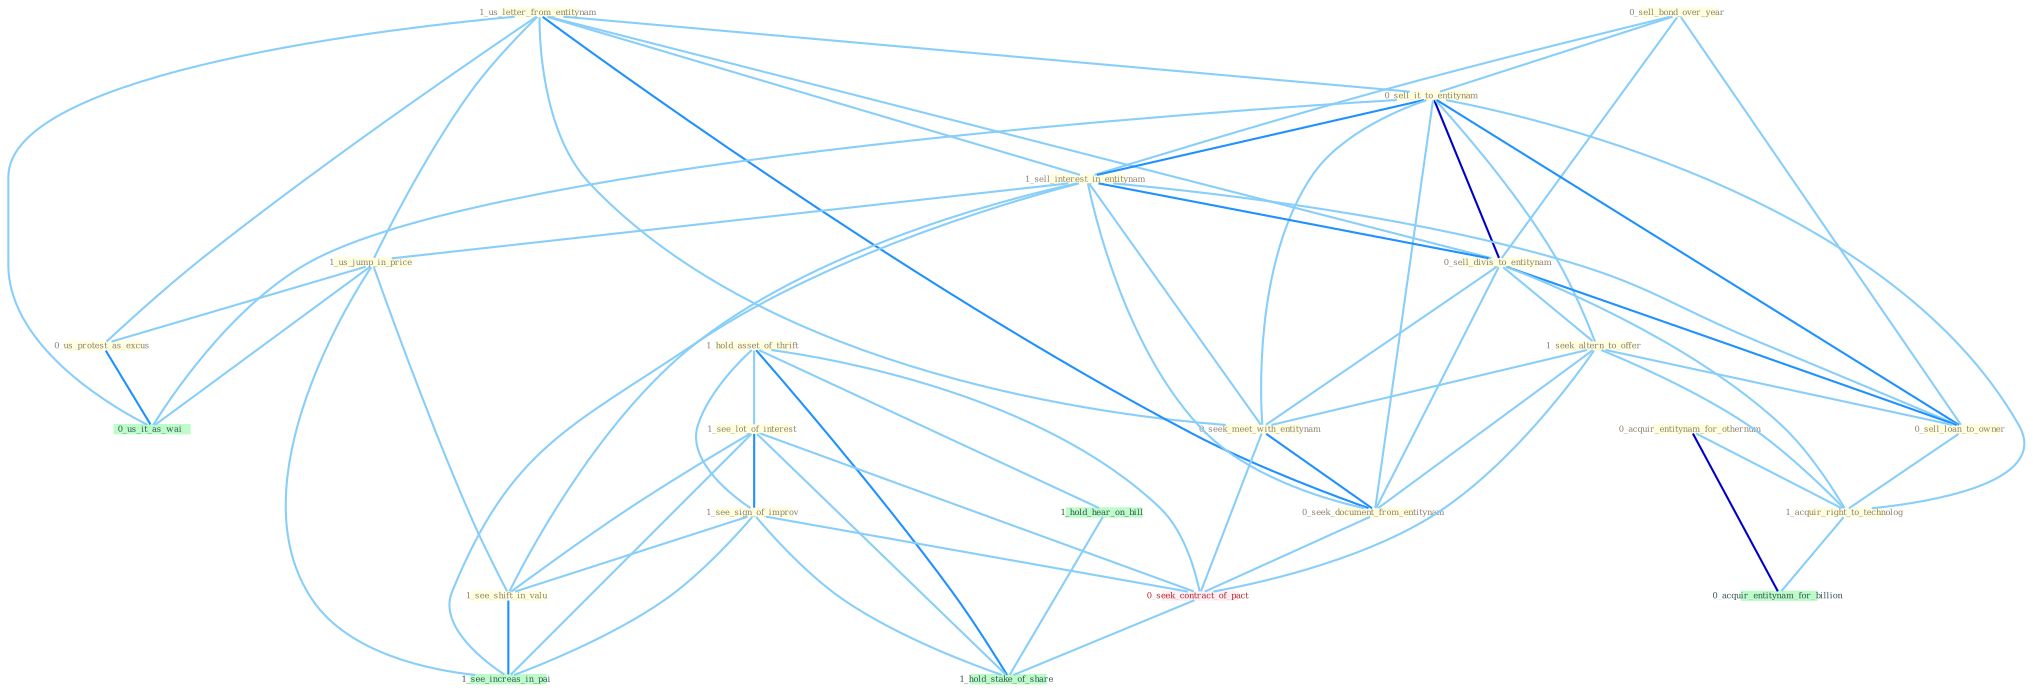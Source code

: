 Graph G{ 
    node
    [shape=polygon,style=filled,width=.5,height=.06,color="#BDFCC9",fixedsize=true,fontsize=4,
    fontcolor="#2f4f4f"];
    {node
    [color="#ffffe0", fontcolor="#8b7d6b"] "1_us_letter_from_entitynam " "0_sell_bond_over_year " "1_hold_asset_of_thrift " "0_sell_it_to_entitynam " "0_acquir_entitynam_for_othernum " "1_sell_interest_in_entitynam " "0_sell_divis_to_entitynam " "1_seek_altern_to_offer " "0_seek_meet_with_entitynam " "0_sell_loan_to_owner " "1_us_jump_in_price " "0_us_protest_as_excus " "0_seek_document_from_entitynam " "1_see_lot_of_interest " "1_see_sign_of_improv " "1_see_shift_in_valu " "1_acquir_right_to_technolog "}
{node [color="#fff0f5", fontcolor="#b22222"] "0_seek_contract_of_pact "}
edge [color="#B0E2FF"];

	"1_us_letter_from_entitynam " -- "0_sell_it_to_entitynam " [w="1", color="#87cefa" ];
	"1_us_letter_from_entitynam " -- "1_sell_interest_in_entitynam " [w="1", color="#87cefa" ];
	"1_us_letter_from_entitynam " -- "0_sell_divis_to_entitynam " [w="1", color="#87cefa" ];
	"1_us_letter_from_entitynam " -- "0_seek_meet_with_entitynam " [w="1", color="#87cefa" ];
	"1_us_letter_from_entitynam " -- "1_us_jump_in_price " [w="1", color="#87cefa" ];
	"1_us_letter_from_entitynam " -- "0_us_protest_as_excus " [w="1", color="#87cefa" ];
	"1_us_letter_from_entitynam " -- "0_seek_document_from_entitynam " [w="2", color="#1e90ff" , len=0.8];
	"1_us_letter_from_entitynam " -- "0_us_it_as_wai " [w="1", color="#87cefa" ];
	"0_sell_bond_over_year " -- "0_sell_it_to_entitynam " [w="1", color="#87cefa" ];
	"0_sell_bond_over_year " -- "1_sell_interest_in_entitynam " [w="1", color="#87cefa" ];
	"0_sell_bond_over_year " -- "0_sell_divis_to_entitynam " [w="1", color="#87cefa" ];
	"0_sell_bond_over_year " -- "0_sell_loan_to_owner " [w="1", color="#87cefa" ];
	"1_hold_asset_of_thrift " -- "1_see_lot_of_interest " [w="1", color="#87cefa" ];
	"1_hold_asset_of_thrift " -- "1_see_sign_of_improv " [w="1", color="#87cefa" ];
	"1_hold_asset_of_thrift " -- "0_seek_contract_of_pact " [w="1", color="#87cefa" ];
	"1_hold_asset_of_thrift " -- "1_hold_hear_on_bill " [w="1", color="#87cefa" ];
	"1_hold_asset_of_thrift " -- "1_hold_stake_of_share " [w="2", color="#1e90ff" , len=0.8];
	"0_sell_it_to_entitynam " -- "1_sell_interest_in_entitynam " [w="2", color="#1e90ff" , len=0.8];
	"0_sell_it_to_entitynam " -- "0_sell_divis_to_entitynam " [w="3", color="#0000cd" , len=0.6];
	"0_sell_it_to_entitynam " -- "1_seek_altern_to_offer " [w="1", color="#87cefa" ];
	"0_sell_it_to_entitynam " -- "0_seek_meet_with_entitynam " [w="1", color="#87cefa" ];
	"0_sell_it_to_entitynam " -- "0_sell_loan_to_owner " [w="2", color="#1e90ff" , len=0.8];
	"0_sell_it_to_entitynam " -- "0_seek_document_from_entitynam " [w="1", color="#87cefa" ];
	"0_sell_it_to_entitynam " -- "1_acquir_right_to_technolog " [w="1", color="#87cefa" ];
	"0_sell_it_to_entitynam " -- "0_us_it_as_wai " [w="1", color="#87cefa" ];
	"0_acquir_entitynam_for_othernum " -- "1_acquir_right_to_technolog " [w="1", color="#87cefa" ];
	"0_acquir_entitynam_for_othernum " -- "0_acquir_entitynam_for_billion " [w="3", color="#0000cd" , len=0.6];
	"1_sell_interest_in_entitynam " -- "0_sell_divis_to_entitynam " [w="2", color="#1e90ff" , len=0.8];
	"1_sell_interest_in_entitynam " -- "0_seek_meet_with_entitynam " [w="1", color="#87cefa" ];
	"1_sell_interest_in_entitynam " -- "0_sell_loan_to_owner " [w="1", color="#87cefa" ];
	"1_sell_interest_in_entitynam " -- "1_us_jump_in_price " [w="1", color="#87cefa" ];
	"1_sell_interest_in_entitynam " -- "0_seek_document_from_entitynam " [w="1", color="#87cefa" ];
	"1_sell_interest_in_entitynam " -- "1_see_shift_in_valu " [w="1", color="#87cefa" ];
	"1_sell_interest_in_entitynam " -- "1_see_increas_in_pai " [w="1", color="#87cefa" ];
	"0_sell_divis_to_entitynam " -- "1_seek_altern_to_offer " [w="1", color="#87cefa" ];
	"0_sell_divis_to_entitynam " -- "0_seek_meet_with_entitynam " [w="1", color="#87cefa" ];
	"0_sell_divis_to_entitynam " -- "0_sell_loan_to_owner " [w="2", color="#1e90ff" , len=0.8];
	"0_sell_divis_to_entitynam " -- "0_seek_document_from_entitynam " [w="1", color="#87cefa" ];
	"0_sell_divis_to_entitynam " -- "1_acquir_right_to_technolog " [w="1", color="#87cefa" ];
	"1_seek_altern_to_offer " -- "0_seek_meet_with_entitynam " [w="1", color="#87cefa" ];
	"1_seek_altern_to_offer " -- "0_sell_loan_to_owner " [w="1", color="#87cefa" ];
	"1_seek_altern_to_offer " -- "0_seek_document_from_entitynam " [w="1", color="#87cefa" ];
	"1_seek_altern_to_offer " -- "1_acquir_right_to_technolog " [w="1", color="#87cefa" ];
	"1_seek_altern_to_offer " -- "0_seek_contract_of_pact " [w="1", color="#87cefa" ];
	"0_seek_meet_with_entitynam " -- "0_seek_document_from_entitynam " [w="2", color="#1e90ff" , len=0.8];
	"0_seek_meet_with_entitynam " -- "0_seek_contract_of_pact " [w="1", color="#87cefa" ];
	"0_sell_loan_to_owner " -- "1_acquir_right_to_technolog " [w="1", color="#87cefa" ];
	"1_us_jump_in_price " -- "0_us_protest_as_excus " [w="1", color="#87cefa" ];
	"1_us_jump_in_price " -- "1_see_shift_in_valu " [w="1", color="#87cefa" ];
	"1_us_jump_in_price " -- "0_us_it_as_wai " [w="1", color="#87cefa" ];
	"1_us_jump_in_price " -- "1_see_increas_in_pai " [w="1", color="#87cefa" ];
	"0_us_protest_as_excus " -- "0_us_it_as_wai " [w="2", color="#1e90ff" , len=0.8];
	"0_seek_document_from_entitynam " -- "0_seek_contract_of_pact " [w="1", color="#87cefa" ];
	"1_see_lot_of_interest " -- "1_see_sign_of_improv " [w="2", color="#1e90ff" , len=0.8];
	"1_see_lot_of_interest " -- "1_see_shift_in_valu " [w="1", color="#87cefa" ];
	"1_see_lot_of_interest " -- "0_seek_contract_of_pact " [w="1", color="#87cefa" ];
	"1_see_lot_of_interest " -- "1_see_increas_in_pai " [w="1", color="#87cefa" ];
	"1_see_lot_of_interest " -- "1_hold_stake_of_share " [w="1", color="#87cefa" ];
	"1_see_sign_of_improv " -- "1_see_shift_in_valu " [w="1", color="#87cefa" ];
	"1_see_sign_of_improv " -- "0_seek_contract_of_pact " [w="1", color="#87cefa" ];
	"1_see_sign_of_improv " -- "1_see_increas_in_pai " [w="1", color="#87cefa" ];
	"1_see_sign_of_improv " -- "1_hold_stake_of_share " [w="1", color="#87cefa" ];
	"1_see_shift_in_valu " -- "1_see_increas_in_pai " [w="2", color="#1e90ff" , len=0.8];
	"1_acquir_right_to_technolog " -- "0_acquir_entitynam_for_billion " [w="1", color="#87cefa" ];
	"0_seek_contract_of_pact " -- "1_hold_stake_of_share " [w="1", color="#87cefa" ];
	"1_hold_hear_on_bill " -- "1_hold_stake_of_share " [w="1", color="#87cefa" ];
}